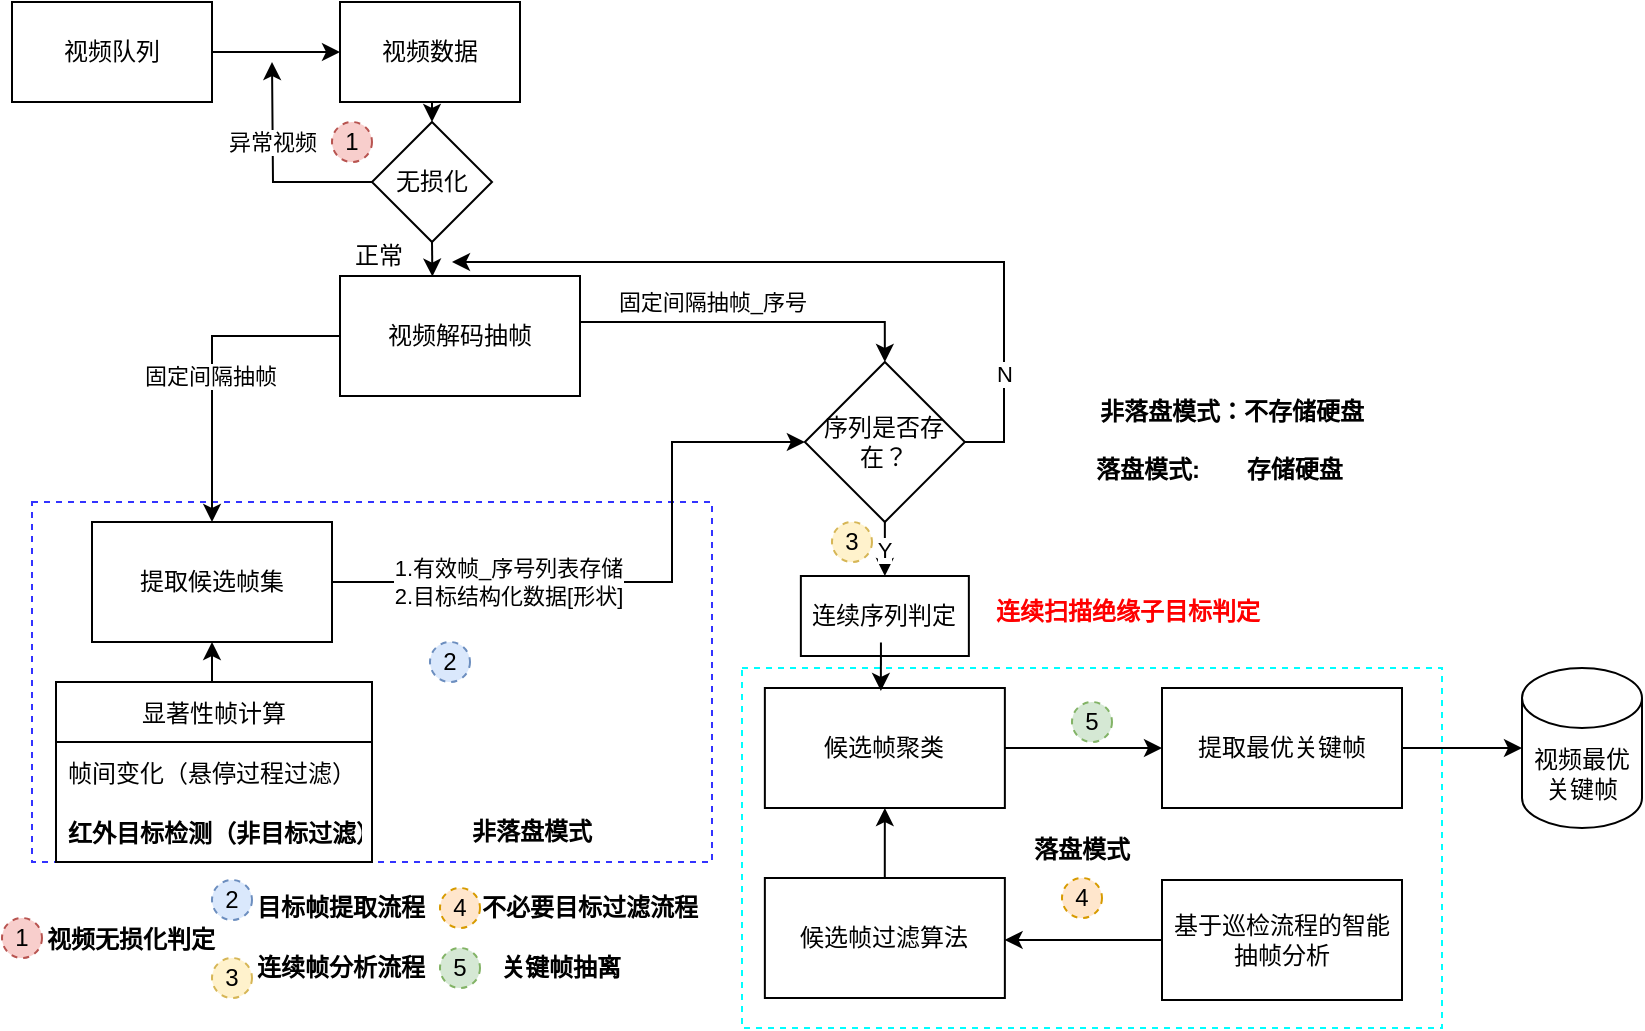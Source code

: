 <mxfile version="20.2.3" type="github">
  <diagram id="Hjp0LTMWtPtg9DYxoF_L" name="第 1 页">
    <mxGraphModel dx="1422" dy="762" grid="1" gridSize="10" guides="1" tooltips="1" connect="1" arrows="1" fold="1" page="1" pageScale="1" pageWidth="827" pageHeight="1169" math="0" shadow="0">
      <root>
        <mxCell id="0" />
        <mxCell id="1" parent="0" />
        <mxCell id="y0bbDb1OPeupqZk6Rysb-49" value="" style="rounded=0;whiteSpace=wrap;html=1;fillColor=none;dashed=1;strokeWidth=1;strokeColor=#00FFFF;" parent="1" vertex="1">
          <mxGeometry x="495" y="343" width="350" height="180" as="geometry" />
        </mxCell>
        <mxCell id="y0bbDb1OPeupqZk6Rysb-47" value="" style="rounded=0;whiteSpace=wrap;html=1;fillColor=none;dashed=1;strokeWidth=1;strokeColor=#3333FF;" parent="1" vertex="1">
          <mxGeometry x="140" y="260" width="340" height="180" as="geometry" />
        </mxCell>
        <mxCell id="y0bbDb1OPeupqZk6Rysb-48" value="&lt;b&gt;非落盘模式&lt;/b&gt;" style="text;html=1;strokeColor=none;fillColor=none;align=center;verticalAlign=middle;whiteSpace=wrap;rounded=0;dashed=1;" parent="1" vertex="1">
          <mxGeometry x="350" y="410" width="80" height="30" as="geometry" />
        </mxCell>
        <mxCell id="y0bbDb1OPeupqZk6Rysb-4" style="edgeStyle=orthogonalEdgeStyle;rounded=0;orthogonalLoop=1;jettySize=auto;html=1;entryX=0;entryY=0.5;entryDx=0;entryDy=0;" parent="1" source="y0bbDb1OPeupqZk6Rysb-1" target="y0bbDb1OPeupqZk6Rysb-45" edge="1">
          <mxGeometry relative="1" as="geometry">
            <mxPoint x="460" y="180" as="targetPoint" />
            <Array as="points">
              <mxPoint x="460" y="300" />
              <mxPoint x="460" y="230" />
            </Array>
          </mxGeometry>
        </mxCell>
        <mxCell id="y0bbDb1OPeupqZk6Rysb-18" value="1.有效帧_序号列表存储&lt;br&gt;2.目标结构化数据[形状]" style="edgeLabel;html=1;align=center;verticalAlign=middle;resizable=0;points=[];" parent="y0bbDb1OPeupqZk6Rysb-4" vertex="1" connectable="0">
          <mxGeometry x="-0.264" y="-1" relative="1" as="geometry">
            <mxPoint x="-25" y="-1" as="offset" />
          </mxGeometry>
        </mxCell>
        <mxCell id="y0bbDb1OPeupqZk6Rysb-1" value="提取候选帧集" style="rounded=0;whiteSpace=wrap;html=1;" parent="1" vertex="1">
          <mxGeometry x="170" y="270" width="120" height="60" as="geometry" />
        </mxCell>
        <mxCell id="y0bbDb1OPeupqZk6Rysb-5" style="edgeStyle=orthogonalEdgeStyle;rounded=0;orthogonalLoop=1;jettySize=auto;html=1;exitX=1;exitY=0.5;exitDx=0;exitDy=0;entryX=0;entryY=0.5;entryDx=0;entryDy=0;" parent="1" source="y0bbDb1OPeupqZk6Rysb-2" target="y0bbDb1OPeupqZk6Rysb-3" edge="1">
          <mxGeometry relative="1" as="geometry" />
        </mxCell>
        <mxCell id="y0bbDb1OPeupqZk6Rysb-2" value="候选帧聚类" style="rounded=0;whiteSpace=wrap;html=1;" parent="1" vertex="1">
          <mxGeometry x="506.43" y="353" width="120" height="60" as="geometry" />
        </mxCell>
        <mxCell id="y0bbDb1OPeupqZk6Rysb-34" style="edgeStyle=orthogonalEdgeStyle;rounded=0;orthogonalLoop=1;jettySize=auto;html=1;exitX=1;exitY=0.5;exitDx=0;exitDy=0;" parent="1" source="y0bbDb1OPeupqZk6Rysb-3" target="y0bbDb1OPeupqZk6Rysb-33" edge="1">
          <mxGeometry relative="1" as="geometry" />
        </mxCell>
        <mxCell id="y0bbDb1OPeupqZk6Rysb-3" value="提取最优关键帧" style="rounded=0;whiteSpace=wrap;html=1;" parent="1" vertex="1">
          <mxGeometry x="705.0" y="353" width="120" height="60" as="geometry" />
        </mxCell>
        <mxCell id="y0bbDb1OPeupqZk6Rysb-25" style="edgeStyle=orthogonalEdgeStyle;rounded=0;orthogonalLoop=1;jettySize=auto;html=1;exitX=0.5;exitY=0;exitDx=0;exitDy=0;entryX=0.5;entryY=1;entryDx=0;entryDy=0;" parent="1" source="y0bbDb1OPeupqZk6Rysb-8" target="y0bbDb1OPeupqZk6Rysb-1" edge="1">
          <mxGeometry relative="1" as="geometry" />
        </mxCell>
        <mxCell id="y0bbDb1OPeupqZk6Rysb-8" value="显著性帧计算" style="swimlane;fontStyle=0;childLayout=stackLayout;horizontal=1;startSize=30;horizontalStack=0;resizeParent=1;resizeParentMax=0;resizeLast=0;collapsible=1;marginBottom=0;" parent="1" vertex="1">
          <mxGeometry x="152" y="350" width="158" height="90" as="geometry">
            <mxRectangle x="240" y="400" width="120" height="30" as="alternateBounds" />
          </mxGeometry>
        </mxCell>
        <mxCell id="y0bbDb1OPeupqZk6Rysb-10" value="帧间变化（悬停过程过滤）" style="text;strokeColor=none;fillColor=none;align=left;verticalAlign=middle;spacingLeft=4;spacingRight=4;overflow=hidden;points=[[0,0.5],[1,0.5]];portConstraint=eastwest;rotatable=0;" parent="y0bbDb1OPeupqZk6Rysb-8" vertex="1">
          <mxGeometry y="30" width="158" height="30" as="geometry" />
        </mxCell>
        <mxCell id="y0bbDb1OPeupqZk6Rysb-11" value="红外目标检测（非目标过滤）" style="text;strokeColor=none;fillColor=none;align=left;verticalAlign=middle;spacingLeft=4;spacingRight=4;overflow=hidden;points=[[0,0.5],[1,0.5]];portConstraint=eastwest;rotatable=0;fontStyle=1" parent="y0bbDb1OPeupqZk6Rysb-8" vertex="1">
          <mxGeometry y="60" width="158" height="30" as="geometry" />
        </mxCell>
        <mxCell id="y0bbDb1OPeupqZk6Rysb-15" style="edgeStyle=orthogonalEdgeStyle;rounded=0;orthogonalLoop=1;jettySize=auto;html=1;" parent="1" source="y0bbDb1OPeupqZk6Rysb-14" edge="1">
          <mxGeometry relative="1" as="geometry">
            <mxPoint x="566.43" y="413" as="targetPoint" />
          </mxGeometry>
        </mxCell>
        <mxCell id="y0bbDb1OPeupqZk6Rysb-14" value="候选帧过滤算法" style="rounded=0;whiteSpace=wrap;html=1;" parent="1" vertex="1">
          <mxGeometry x="506.43" y="448" width="120" height="60" as="geometry" />
        </mxCell>
        <mxCell id="7eLHvGw2slNOWCVYAzjd-1" style="edgeStyle=orthogonalEdgeStyle;rounded=0;orthogonalLoop=1;jettySize=auto;html=1;entryX=0.999;entryY=0.516;entryDx=0;entryDy=0;entryPerimeter=0;" parent="1" source="y0bbDb1OPeupqZk6Rysb-19" target="y0bbDb1OPeupqZk6Rysb-14" edge="1">
          <mxGeometry relative="1" as="geometry" />
        </mxCell>
        <mxCell id="y0bbDb1OPeupqZk6Rysb-19" value="基于巡检流程的智能抽帧分析" style="rounded=0;whiteSpace=wrap;html=1;" parent="1" vertex="1">
          <mxGeometry x="705.0" y="449" width="120" height="60" as="geometry" />
        </mxCell>
        <mxCell id="7eLHvGw2slNOWCVYAzjd-23" style="edgeStyle=orthogonalEdgeStyle;rounded=0;orthogonalLoop=1;jettySize=auto;html=1;exitX=0.5;exitY=1;exitDx=0;exitDy=0;entryX=0.5;entryY=0;entryDx=0;entryDy=0;fontColor=#000000;" parent="1" source="y0bbDb1OPeupqZk6Rysb-20" target="7eLHvGw2slNOWCVYAzjd-21" edge="1">
          <mxGeometry relative="1" as="geometry" />
        </mxCell>
        <mxCell id="y0bbDb1OPeupqZk6Rysb-20" value="视频数据" style="rounded=0;whiteSpace=wrap;html=1;" parent="1" vertex="1">
          <mxGeometry x="294" y="10" width="90" height="50" as="geometry" />
        </mxCell>
        <mxCell id="y0bbDb1OPeupqZk6Rysb-28" value="1" style="ellipse;whiteSpace=wrap;html=1;aspect=fixed;dashed=1;fillColor=#f8cecc;strokeColor=#b85450;" parent="1" vertex="1">
          <mxGeometry x="290" y="70" width="20" height="20" as="geometry" />
        </mxCell>
        <mxCell id="y0bbDb1OPeupqZk6Rysb-30" value="3" style="ellipse;whiteSpace=wrap;html=1;aspect=fixed;dashed=1;fillColor=#fff2cc;strokeColor=#d6b656;" parent="1" vertex="1">
          <mxGeometry x="540" y="270" width="20" height="20" as="geometry" />
        </mxCell>
        <mxCell id="y0bbDb1OPeupqZk6Rysb-33" value="视频最优关键帧" style="shape=cylinder3;whiteSpace=wrap;html=1;boundedLbl=1;backgroundOutline=1;size=15;fillColor=none;" parent="1" vertex="1">
          <mxGeometry x="885" y="343" width="60" height="80" as="geometry" />
        </mxCell>
        <mxCell id="y0bbDb1OPeupqZk6Rysb-35" value="4" style="ellipse;whiteSpace=wrap;html=1;aspect=fixed;dashed=1;fillColor=#ffe6cc;strokeColor=#d79b00;" parent="1" vertex="1">
          <mxGeometry x="655" y="448" width="20" height="20" as="geometry" />
        </mxCell>
        <mxCell id="y0bbDb1OPeupqZk6Rysb-39" style="edgeStyle=orthogonalEdgeStyle;rounded=0;orthogonalLoop=1;jettySize=auto;html=1;exitX=0;exitY=0.5;exitDx=0;exitDy=0;entryX=0.5;entryY=0;entryDx=0;entryDy=0;" parent="1" source="y0bbDb1OPeupqZk6Rysb-37" target="y0bbDb1OPeupqZk6Rysb-1" edge="1">
          <mxGeometry relative="1" as="geometry" />
        </mxCell>
        <mxCell id="y0bbDb1OPeupqZk6Rysb-41" value="固定间隔抽帧" style="edgeLabel;html=1;align=center;verticalAlign=middle;resizable=0;points=[];" parent="y0bbDb1OPeupqZk6Rysb-39" vertex="1" connectable="0">
          <mxGeometry x="-0.464" y="-1" relative="1" as="geometry">
            <mxPoint x="-23" y="21" as="offset" />
          </mxGeometry>
        </mxCell>
        <mxCell id="y0bbDb1OPeupqZk6Rysb-40" style="edgeStyle=orthogonalEdgeStyle;rounded=0;orthogonalLoop=1;jettySize=auto;html=1;exitX=1;exitY=0.5;exitDx=0;exitDy=0;entryX=0.5;entryY=0;entryDx=0;entryDy=0;" parent="1" source="y0bbDb1OPeupqZk6Rysb-37" target="y0bbDb1OPeupqZk6Rysb-45" edge="1">
          <mxGeometry relative="1" as="geometry">
            <Array as="points">
              <mxPoint x="414" y="170" />
            </Array>
          </mxGeometry>
        </mxCell>
        <mxCell id="y0bbDb1OPeupqZk6Rysb-43" value="&lt;span style=&quot;color: rgba(0, 0, 0, 0); font-family: monospace; font-size: 0px; text-align: start; background-color: rgb(248, 249, 250);&quot;&gt;%3CmxGraphModel%3E%3Croot%3E%3CmxCell%20id%3D%220%22%2F%3E%3CmxCell%20id%3D%221%22%20parent%3D%220%22%2F%3E%3CmxCell%20id%3D%222%22%20value%3D%22each%20frame%22%20style%3D%22edgeLabel%3Bhtml%3D1%3Balign%3Dcenter%3BverticalAlign%3Dmiddle%3Bresizable%3D0%3Bpoints%3D%5B%5D%3B%22%20vertex%3D%221%22%20connectable%3D%220%22%20parent%3D%221%22%3E%3CmxGeometry%20x%3D%22229.857%22%20y%3D%22200%22%20as%3D%22geometry%22%2F%3E%3C%2FmxCell%3E%3C%2Froot%3E%3C%2FmxGraphModel%3Eeach&amp;nbsp;&lt;/span&gt;" style="edgeLabel;html=1;align=center;verticalAlign=middle;resizable=0;points=[];" parent="y0bbDb1OPeupqZk6Rysb-40" vertex="1" connectable="0">
          <mxGeometry x="-0.828" y="1" relative="1" as="geometry">
            <mxPoint as="offset" />
          </mxGeometry>
        </mxCell>
        <mxCell id="y0bbDb1OPeupqZk6Rysb-44" value="固定间隔抽帧_序号" style="edgeLabel;html=1;align=center;verticalAlign=middle;resizable=0;points=[];" parent="y0bbDb1OPeupqZk6Rysb-40" vertex="1" connectable="0">
          <mxGeometry x="-0.855" y="2" relative="1" as="geometry">
            <mxPoint x="60" y="-8" as="offset" />
          </mxGeometry>
        </mxCell>
        <mxCell id="y0bbDb1OPeupqZk6Rysb-37" value="视频解码抽帧" style="rounded=0;whiteSpace=wrap;html=1;fillColor=none;" parent="1" vertex="1">
          <mxGeometry x="294" y="147" width="120" height="60" as="geometry" />
        </mxCell>
        <mxCell id="y0bbDb1OPeupqZk6Rysb-46" style="edgeStyle=orthogonalEdgeStyle;rounded=0;orthogonalLoop=1;jettySize=auto;html=1;exitX=0.572;exitY=1.006;exitDx=0;exitDy=0;entryX=0.55;entryY=0.024;entryDx=0;entryDy=0;entryPerimeter=0;exitPerimeter=0;" parent="1" edge="1">
          <mxGeometry relative="1" as="geometry">
            <mxPoint x="564.478" y="330.24" as="sourcePoint" />
            <mxPoint x="564.43" y="354.44" as="targetPoint" />
          </mxGeometry>
        </mxCell>
        <mxCell id="y0bbDb1OPeupqZk6Rysb-53" value="Y" style="edgeStyle=orthogonalEdgeStyle;rounded=0;orthogonalLoop=1;jettySize=auto;html=1;exitX=0.5;exitY=1;exitDx=0;exitDy=0;entryX=0.5;entryY=0;entryDx=0;entryDy=0;" parent="1" source="y0bbDb1OPeupqZk6Rysb-45" target="y0bbDb1OPeupqZk6Rysb-52" edge="1">
          <mxGeometry relative="1" as="geometry" />
        </mxCell>
        <mxCell id="7eLHvGw2slNOWCVYAzjd-2" style="edgeStyle=orthogonalEdgeStyle;rounded=0;orthogonalLoop=1;jettySize=auto;html=1;exitX=1;exitY=0.5;exitDx=0;exitDy=0;" parent="1" source="y0bbDb1OPeupqZk6Rysb-45" edge="1">
          <mxGeometry relative="1" as="geometry">
            <mxPoint x="350" y="140" as="targetPoint" />
            <Array as="points">
              <mxPoint x="626" y="230" />
              <mxPoint x="626" y="140" />
            </Array>
          </mxGeometry>
        </mxCell>
        <mxCell id="7eLHvGw2slNOWCVYAzjd-3" value="N" style="edgeLabel;html=1;align=center;verticalAlign=middle;resizable=0;points=[];" parent="7eLHvGw2slNOWCVYAzjd-2" vertex="1" connectable="0">
          <mxGeometry x="-0.72" relative="1" as="geometry">
            <mxPoint as="offset" />
          </mxGeometry>
        </mxCell>
        <mxCell id="y0bbDb1OPeupqZk6Rysb-45" value="序列是否存在？" style="rhombus;whiteSpace=wrap;html=1;fillColor=none;" parent="1" vertex="1">
          <mxGeometry x="526.43" y="190" width="80" height="80" as="geometry" />
        </mxCell>
        <mxCell id="y0bbDb1OPeupqZk6Rysb-50" value="&lt;b&gt;落盘模式&lt;/b&gt;" style="text;html=1;strokeColor=none;fillColor=none;align=center;verticalAlign=middle;whiteSpace=wrap;rounded=0;dashed=1;" parent="1" vertex="1">
          <mxGeometry x="630" y="418" width="70" height="32" as="geometry" />
        </mxCell>
        <mxCell id="y0bbDb1OPeupqZk6Rysb-51" value="2" style="ellipse;whiteSpace=wrap;html=1;aspect=fixed;dashed=1;fillColor=#dae8fc;strokeColor=#6c8ebf;" parent="1" vertex="1">
          <mxGeometry x="339" y="330" width="20" height="20" as="geometry" />
        </mxCell>
        <mxCell id="y0bbDb1OPeupqZk6Rysb-52" value="连续序列判定" style="rounded=0;whiteSpace=wrap;html=1;strokeColor=#000000;strokeWidth=1;fillColor=none;gradientColor=default;" parent="1" vertex="1">
          <mxGeometry x="524.43" y="297" width="84" height="40" as="geometry" />
        </mxCell>
        <mxCell id="7eLHvGw2slNOWCVYAzjd-4" value="&lt;b&gt;&lt;font color=&quot;#ff0000&quot;&gt;连续扫描绝缘子目标判定&lt;/font&gt;&lt;/b&gt;" style="text;html=1;strokeColor=none;fillColor=none;align=center;verticalAlign=middle;whiteSpace=wrap;rounded=0;" parent="1" vertex="1">
          <mxGeometry x="617.43" y="300" width="141.57" height="30" as="geometry" />
        </mxCell>
        <mxCell id="7eLHvGw2slNOWCVYAzjd-11" value="&lt;font color=&quot;#000000&quot;&gt;&lt;b&gt;目标帧提取流程&lt;/b&gt;&lt;/font&gt;" style="text;html=1;strokeColor=none;fillColor=none;align=center;verticalAlign=middle;whiteSpace=wrap;rounded=0;fontColor=#FF0000;" parent="1" vertex="1">
          <mxGeometry x="250" y="448" width="89" height="30" as="geometry" />
        </mxCell>
        <mxCell id="7eLHvGw2slNOWCVYAzjd-12" value="&lt;font color=&quot;#000000&quot;&gt;&lt;b&gt;连续帧分析流程&lt;/b&gt;&lt;/font&gt;" style="text;html=1;strokeColor=none;fillColor=none;align=center;verticalAlign=middle;whiteSpace=wrap;rounded=0;fontColor=#FF0000;" parent="1" vertex="1">
          <mxGeometry x="250" y="478" width="89" height="30" as="geometry" />
        </mxCell>
        <mxCell id="7eLHvGw2slNOWCVYAzjd-13" value="&lt;font color=&quot;#000000&quot;&gt;&lt;b&gt;不必要目标过滤流程&lt;/b&gt;&lt;/font&gt;" style="text;html=1;strokeColor=none;fillColor=none;align=center;verticalAlign=middle;whiteSpace=wrap;rounded=0;fontColor=#FF0000;" parent="1" vertex="1">
          <mxGeometry x="358.5" y="448" width="120" height="30" as="geometry" />
        </mxCell>
        <mxCell id="7eLHvGw2slNOWCVYAzjd-14" value="&lt;font color=&quot;#000000&quot;&gt;&lt;b&gt;关键帧抽离&lt;/b&gt;&lt;/font&gt;" style="text;html=1;strokeColor=none;fillColor=none;align=center;verticalAlign=middle;whiteSpace=wrap;rounded=0;fontColor=#FF0000;" parent="1" vertex="1">
          <mxGeometry x="370" y="478" width="69" height="30" as="geometry" />
        </mxCell>
        <mxCell id="7eLHvGw2slNOWCVYAzjd-15" value="&lt;b&gt;非落盘模式：不存储硬盘&lt;/b&gt;" style="text;html=1;strokeColor=none;fillColor=none;align=center;verticalAlign=middle;whiteSpace=wrap;rounded=0;dashed=1;" parent="1" vertex="1">
          <mxGeometry x="670" y="200" width="140" height="30" as="geometry" />
        </mxCell>
        <mxCell id="7eLHvGw2slNOWCVYAzjd-16" value="&lt;b&gt;落盘模式:&amp;nbsp; &amp;nbsp; &amp;nbsp; &amp;nbsp;存储硬盘&lt;/b&gt;" style="text;html=1;strokeColor=none;fillColor=none;align=left;verticalAlign=middle;whiteSpace=wrap;rounded=0;dashed=1;" parent="1" vertex="1">
          <mxGeometry x="670" y="228" width="160" height="32" as="geometry" />
        </mxCell>
        <mxCell id="7eLHvGw2slNOWCVYAzjd-18" style="edgeStyle=orthogonalEdgeStyle;rounded=0;orthogonalLoop=1;jettySize=auto;html=1;exitX=1;exitY=0.5;exitDx=0;exitDy=0;entryX=0;entryY=0.5;entryDx=0;entryDy=0;fontColor=#000000;" parent="1" source="7eLHvGw2slNOWCVYAzjd-17" target="y0bbDb1OPeupqZk6Rysb-20" edge="1">
          <mxGeometry relative="1" as="geometry" />
        </mxCell>
        <mxCell id="7eLHvGw2slNOWCVYAzjd-17" value="视频队列" style="rounded=0;whiteSpace=wrap;html=1;" parent="1" vertex="1">
          <mxGeometry x="130" y="10" width="100" height="50" as="geometry" />
        </mxCell>
        <mxCell id="7eLHvGw2slNOWCVYAzjd-24" style="edgeStyle=orthogonalEdgeStyle;rounded=0;orthogonalLoop=1;jettySize=auto;html=1;exitX=0;exitY=0.5;exitDx=0;exitDy=0;fontColor=#000000;" parent="1" source="7eLHvGw2slNOWCVYAzjd-21" edge="1">
          <mxGeometry relative="1" as="geometry">
            <mxPoint x="260" y="40" as="targetPoint" />
          </mxGeometry>
        </mxCell>
        <mxCell id="7eLHvGw2slNOWCVYAzjd-26" value="异常视频" style="edgeLabel;html=1;align=center;verticalAlign=middle;resizable=0;points=[];fontColor=#000000;" parent="7eLHvGw2slNOWCVYAzjd-24" vertex="1" connectable="0">
          <mxGeometry x="-0.411" y="-1" relative="1" as="geometry">
            <mxPoint x="-18" y="-19" as="offset" />
          </mxGeometry>
        </mxCell>
        <mxCell id="7eLHvGw2slNOWCVYAzjd-25" style="edgeStyle=orthogonalEdgeStyle;rounded=0;orthogonalLoop=1;jettySize=auto;html=1;exitX=0.5;exitY=1;exitDx=0;exitDy=0;entryX=0.385;entryY=0.005;entryDx=0;entryDy=0;entryPerimeter=0;fontColor=#000000;" parent="1" source="7eLHvGw2slNOWCVYAzjd-21" target="y0bbDb1OPeupqZk6Rysb-37" edge="1">
          <mxGeometry relative="1" as="geometry" />
        </mxCell>
        <mxCell id="7eLHvGw2slNOWCVYAzjd-21" value="无损化" style="rhombus;whiteSpace=wrap;html=1;fontColor=#000000;" parent="1" vertex="1">
          <mxGeometry x="310" y="70" width="60" height="60" as="geometry" />
        </mxCell>
        <mxCell id="7eLHvGw2slNOWCVYAzjd-27" value="正常" style="text;html=1;strokeColor=none;fillColor=none;align=center;verticalAlign=middle;whiteSpace=wrap;rounded=0;fontColor=#000000;" parent="1" vertex="1">
          <mxGeometry x="297" y="127" width="33" height="20" as="geometry" />
        </mxCell>
        <mxCell id="wqEaAWAhyXHesH_lFCgf-1" value="5" style="ellipse;whiteSpace=wrap;html=1;aspect=fixed;dashed=1;fillColor=#d5e8d4;strokeColor=#82b366;" vertex="1" parent="1">
          <mxGeometry x="660" y="360" width="20" height="20" as="geometry" />
        </mxCell>
        <mxCell id="wqEaAWAhyXHesH_lFCgf-4" value="&lt;font color=&quot;#000000&quot;&gt;&lt;b&gt;视频无损化判定&lt;/b&gt;&lt;/font&gt;" style="text;html=1;strokeColor=none;fillColor=none;align=center;verticalAlign=middle;whiteSpace=wrap;rounded=0;fontColor=#FF0000;" vertex="1" parent="1">
          <mxGeometry x="145" y="464" width="89" height="30" as="geometry" />
        </mxCell>
        <mxCell id="wqEaAWAhyXHesH_lFCgf-5" value="1" style="ellipse;whiteSpace=wrap;html=1;aspect=fixed;dashed=1;fillColor=#f8cecc;strokeColor=#b85450;" vertex="1" parent="1">
          <mxGeometry x="125" y="468" width="20" height="20" as="geometry" />
        </mxCell>
        <mxCell id="wqEaAWAhyXHesH_lFCgf-6" value="2" style="ellipse;whiteSpace=wrap;html=1;aspect=fixed;dashed=1;fillColor=#dae8fc;strokeColor=#6c8ebf;" vertex="1" parent="1">
          <mxGeometry x="230" y="449" width="20" height="20" as="geometry" />
        </mxCell>
        <mxCell id="wqEaAWAhyXHesH_lFCgf-8" value="3" style="ellipse;whiteSpace=wrap;html=1;aspect=fixed;dashed=1;fillColor=#fff2cc;strokeColor=#d6b656;" vertex="1" parent="1">
          <mxGeometry x="230" y="488" width="20" height="20" as="geometry" />
        </mxCell>
        <mxCell id="wqEaAWAhyXHesH_lFCgf-9" value="4" style="ellipse;whiteSpace=wrap;html=1;aspect=fixed;dashed=1;fillColor=#ffe6cc;strokeColor=#d79b00;" vertex="1" parent="1">
          <mxGeometry x="344" y="453" width="20" height="20" as="geometry" />
        </mxCell>
        <mxCell id="wqEaAWAhyXHesH_lFCgf-10" value="5" style="ellipse;whiteSpace=wrap;html=1;aspect=fixed;dashed=1;fillColor=#d5e8d4;strokeColor=#82b366;" vertex="1" parent="1">
          <mxGeometry x="344" y="483" width="20" height="20" as="geometry" />
        </mxCell>
      </root>
    </mxGraphModel>
  </diagram>
</mxfile>
